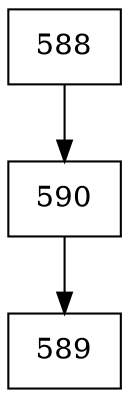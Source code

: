 digraph G {
  node [shape=record];
  node0 [label="{588}"];
  node0 -> node1;
  node1 [label="{590}"];
  node1 -> node2;
  node2 [label="{589}"];
}
